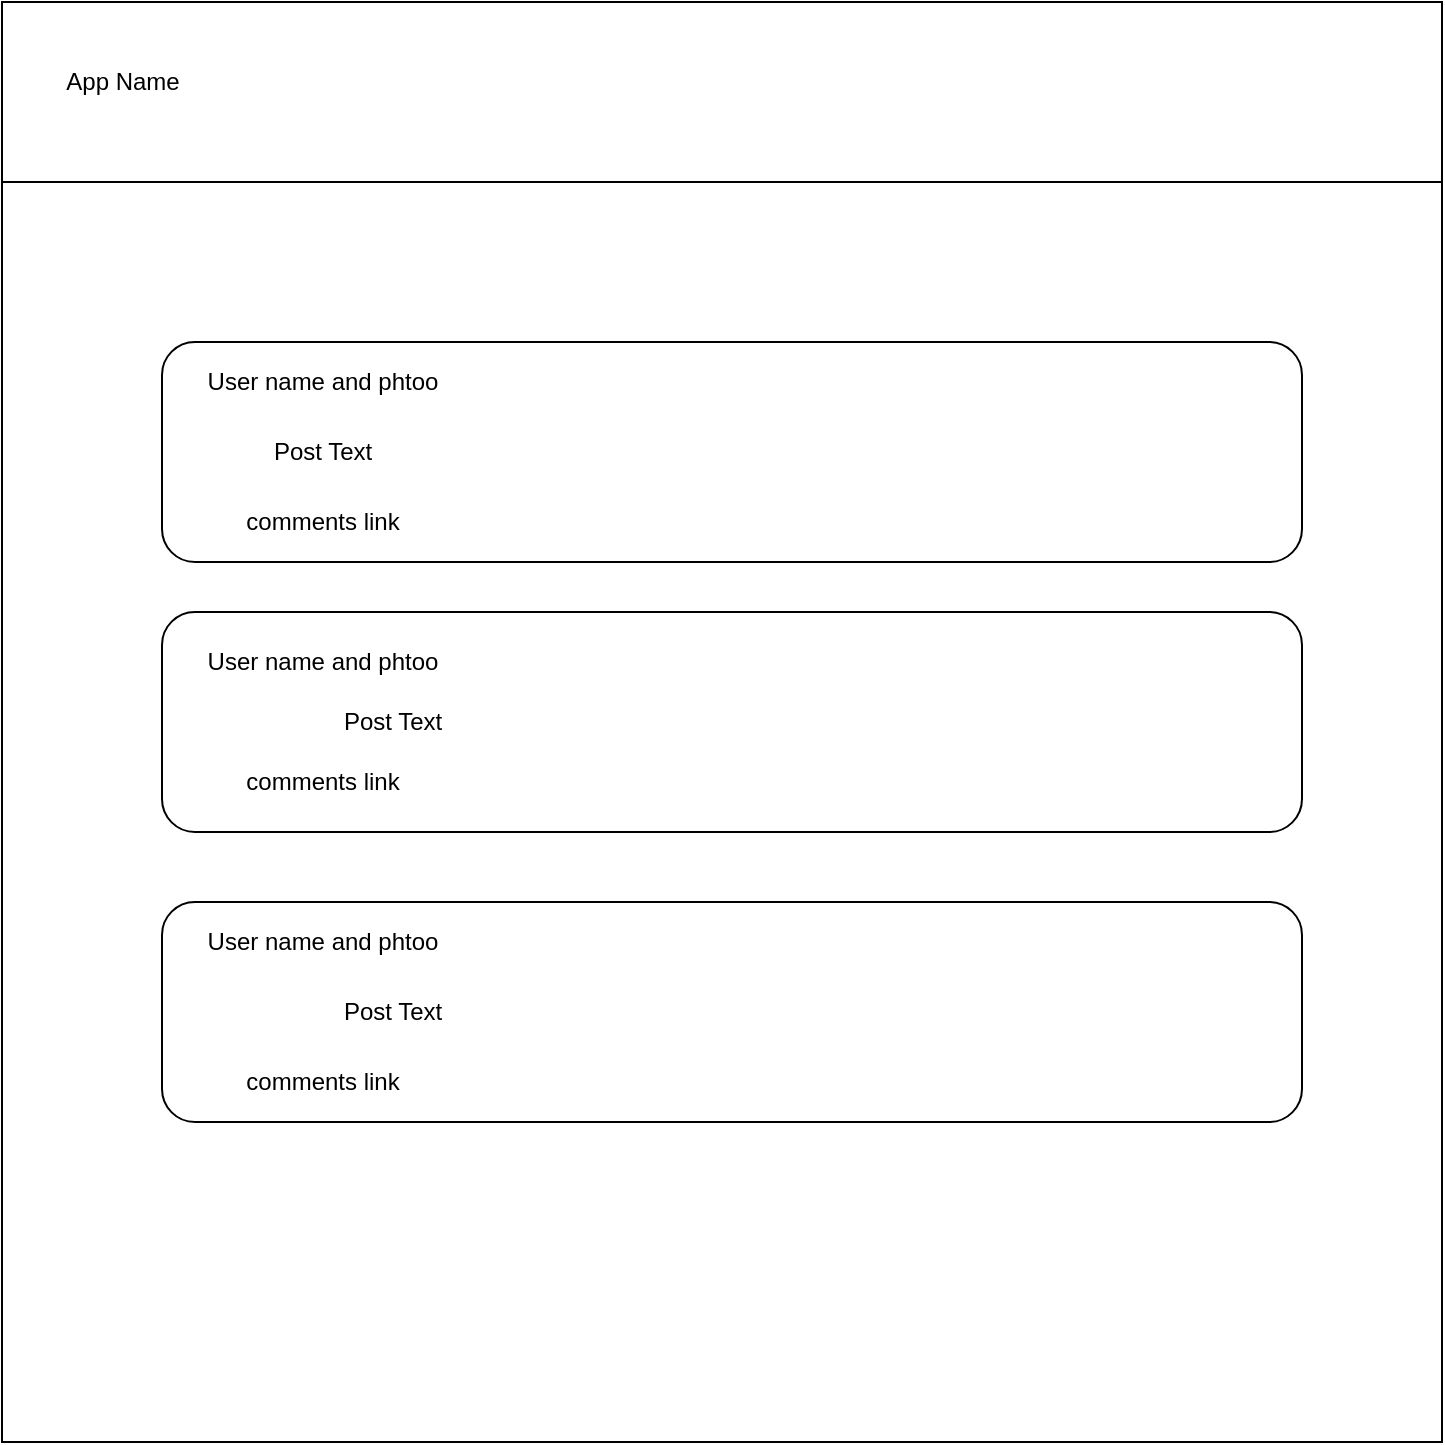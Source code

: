 <mxfile>
    <diagram id="nblDzJvkEej5_PBEqXrp" name="Page-1">
        <mxGraphModel dx="1048" dy="795" grid="1" gridSize="10" guides="1" tooltips="1" connect="1" arrows="1" fold="1" page="1" pageScale="1" pageWidth="850" pageHeight="1100" math="0" shadow="0">
            <root>
                <mxCell id="0"/>
                <mxCell id="1" parent="0"/>
                <mxCell id="2" value="" style="whiteSpace=wrap;html=1;aspect=fixed;" vertex="1" parent="1">
                    <mxGeometry x="60" y="40" width="720" height="720" as="geometry"/>
                </mxCell>
                <mxCell id="3" value="" style="rounded=0;whiteSpace=wrap;html=1;" vertex="1" parent="1">
                    <mxGeometry x="60" y="40" width="720" height="90" as="geometry"/>
                </mxCell>
                <mxCell id="4" value="App Name" style="text;html=1;resizable=0;autosize=1;align=center;verticalAlign=middle;points=[];fillColor=none;strokeColor=none;rounded=0;" vertex="1" parent="1">
                    <mxGeometry x="85" y="70" width="70" height="20" as="geometry"/>
                </mxCell>
                <mxCell id="7" value="" style="rounded=1;whiteSpace=wrap;html=1;" vertex="1" parent="1">
                    <mxGeometry x="140" y="210" width="570" height="110" as="geometry"/>
                </mxCell>
                <mxCell id="8" value="Post Text" style="text;html=1;resizable=0;autosize=1;align=center;verticalAlign=middle;points=[];fillColor=none;strokeColor=none;rounded=0;" vertex="1" parent="1">
                    <mxGeometry x="190" y="255" width="60" height="20" as="geometry"/>
                </mxCell>
                <mxCell id="9" value="User name and phtoo" style="text;html=1;resizable=0;autosize=1;align=center;verticalAlign=middle;points=[];fillColor=none;strokeColor=none;rounded=0;" vertex="1" parent="1">
                    <mxGeometry x="155" y="220" width="130" height="20" as="geometry"/>
                </mxCell>
                <mxCell id="10" value="" style="rounded=1;whiteSpace=wrap;html=1;" vertex="1" parent="1">
                    <mxGeometry x="140" y="345" width="570" height="110" as="geometry"/>
                </mxCell>
                <mxCell id="11" value="" style="rounded=1;whiteSpace=wrap;html=1;" vertex="1" parent="1">
                    <mxGeometry x="140" y="490" width="570" height="110" as="geometry"/>
                </mxCell>
                <mxCell id="12" value="comments link" style="text;html=1;resizable=0;autosize=1;align=center;verticalAlign=middle;points=[];fillColor=none;strokeColor=none;rounded=0;" vertex="1" parent="1">
                    <mxGeometry x="175" y="290" width="90" height="20" as="geometry"/>
                </mxCell>
                <mxCell id="13" value="User name and phtoo" style="text;html=1;resizable=0;autosize=1;align=center;verticalAlign=middle;points=[];fillColor=none;strokeColor=none;rounded=0;" vertex="1" parent="1">
                    <mxGeometry x="155" y="500" width="130" height="20" as="geometry"/>
                </mxCell>
                <mxCell id="14" value="User name and phtoo" style="text;html=1;resizable=0;autosize=1;align=center;verticalAlign=middle;points=[];fillColor=none;strokeColor=none;rounded=0;" vertex="1" parent="1">
                    <mxGeometry x="155" y="360" width="130" height="20" as="geometry"/>
                </mxCell>
                <mxCell id="15" value="Post Text" style="text;html=1;resizable=0;autosize=1;align=center;verticalAlign=middle;points=[];fillColor=none;strokeColor=none;rounded=0;" vertex="1" parent="1">
                    <mxGeometry x="225" y="390" width="60" height="20" as="geometry"/>
                </mxCell>
                <mxCell id="16" value="comments link" style="text;html=1;resizable=0;autosize=1;align=center;verticalAlign=middle;points=[];fillColor=none;strokeColor=none;rounded=0;" vertex="1" parent="1">
                    <mxGeometry x="175" y="420" width="90" height="20" as="geometry"/>
                </mxCell>
                <mxCell id="17" value="comments link" style="text;html=1;resizable=0;autosize=1;align=center;verticalAlign=middle;points=[];fillColor=none;strokeColor=none;rounded=0;" vertex="1" parent="1">
                    <mxGeometry x="175" y="570" width="90" height="20" as="geometry"/>
                </mxCell>
                <mxCell id="18" value="Post Text" style="text;html=1;resizable=0;autosize=1;align=center;verticalAlign=middle;points=[];fillColor=none;strokeColor=none;rounded=0;" vertex="1" parent="1">
                    <mxGeometry x="225" y="535" width="60" height="20" as="geometry"/>
                </mxCell>
            </root>
        </mxGraphModel>
    </diagram>
</mxfile>